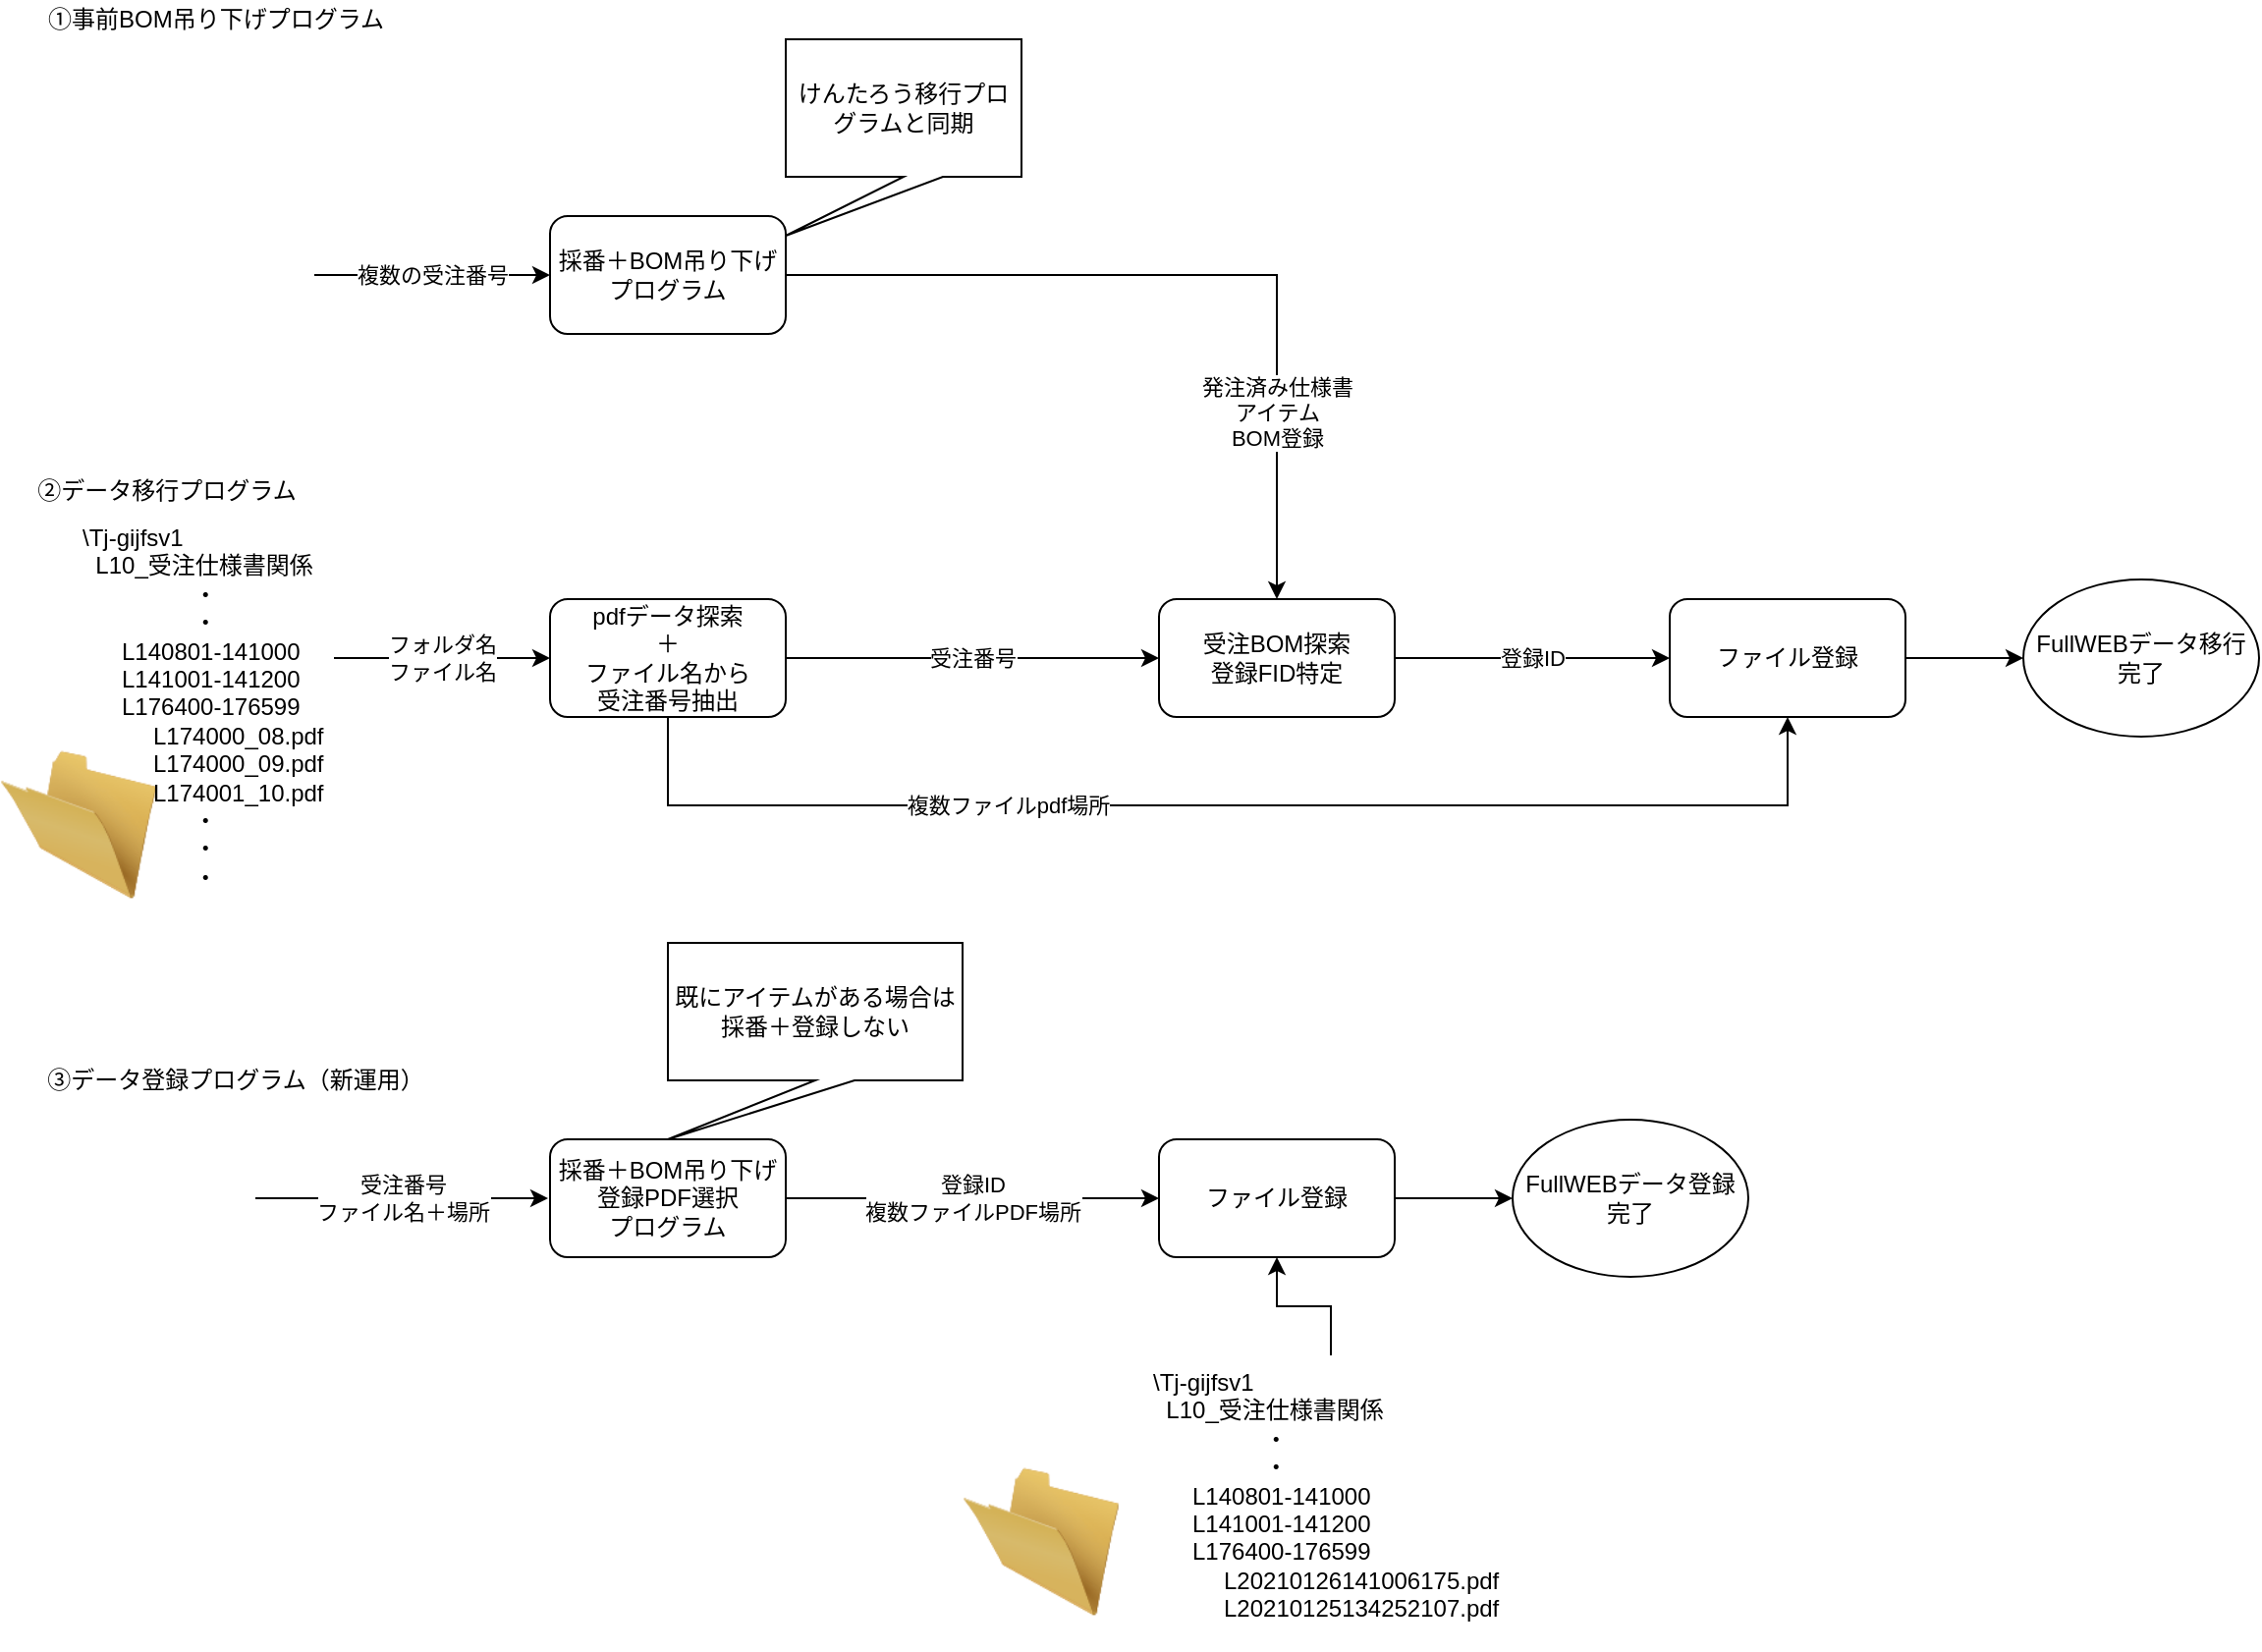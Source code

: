 <mxfile version="14.2.7" type="github">
  <diagram id="prtHgNgQTEPvFCAcTncT" name="Page-1">
    <mxGraphModel dx="1422" dy="1906" grid="1" gridSize="10" guides="1" tooltips="1" connect="1" arrows="1" fold="1" page="1" pageScale="1" pageWidth="827" pageHeight="1169" math="0" shadow="0">
      <root>
        <mxCell id="0" />
        <mxCell id="1" parent="0" />
        <mxCell id="VqYvgj8XHTMHite8UlfJ-11" value="受注番号" style="edgeStyle=orthogonalEdgeStyle;rounded=0;orthogonalLoop=1;jettySize=auto;html=1;entryX=0;entryY=0.5;entryDx=0;entryDy=0;" edge="1" parent="1" source="VqYvgj8XHTMHite8UlfJ-1" target="VqYvgj8XHTMHite8UlfJ-12">
          <mxGeometry relative="1" as="geometry">
            <mxPoint x="490" y="155" as="targetPoint" />
          </mxGeometry>
        </mxCell>
        <mxCell id="VqYvgj8XHTMHite8UlfJ-17" value="&#xa;&#xa;&lt;span style=&quot;color: rgb(0, 0, 0); font-family: helvetica; font-size: 11px; font-style: normal; font-weight: 400; letter-spacing: normal; text-align: center; text-indent: 0px; text-transform: none; word-spacing: 0px; background-color: rgb(255, 255, 255); display: inline; float: none;&quot;&gt;複数ファイルpdf場所&lt;/span&gt;&#xa;&#xa;" style="edgeStyle=orthogonalEdgeStyle;rounded=0;orthogonalLoop=1;jettySize=auto;html=1;entryX=0.5;entryY=1;entryDx=0;entryDy=0;" edge="1" parent="1" source="VqYvgj8XHTMHite8UlfJ-1" target="VqYvgj8XHTMHite8UlfJ-15">
          <mxGeometry x="-0.339" relative="1" as="geometry">
            <Array as="points">
              <mxPoint x="370" y="230" />
              <mxPoint x="940" y="230" />
            </Array>
            <mxPoint as="offset" />
          </mxGeometry>
        </mxCell>
        <mxCell id="VqYvgj8XHTMHite8UlfJ-1" value="pdfデータ探索&lt;br&gt;＋&lt;br&gt;ファイル名から&lt;br&gt;受注番号抽出" style="rounded=1;whiteSpace=wrap;html=1;" vertex="1" parent="1">
          <mxGeometry x="310" y="125" width="120" height="60" as="geometry" />
        </mxCell>
        <mxCell id="VqYvgj8XHTMHite8UlfJ-2" value="" style="image;html=1;image=img/lib/clip_art/general/Empty_Folder_128x128.png" vertex="1" parent="1">
          <mxGeometry x="30" y="200" width="80" height="80" as="geometry" />
        </mxCell>
        <mxCell id="VqYvgj8XHTMHite8UlfJ-8" value="フォルダ名&lt;br&gt;ファイル名" style="edgeStyle=orthogonalEdgeStyle;rounded=0;orthogonalLoop=1;jettySize=auto;html=1;entryX=0;entryY=0.5;entryDx=0;entryDy=0;" edge="1" parent="1" source="VqYvgj8XHTMHite8UlfJ-3" target="VqYvgj8XHTMHite8UlfJ-1">
          <mxGeometry relative="1" as="geometry" />
        </mxCell>
        <mxCell id="VqYvgj8XHTMHite8UlfJ-3" value="\\Tj-gijfsv1&lt;br&gt;&amp;nbsp; L10_受注仕様書関係&lt;br&gt;&amp;nbsp; &amp;nbsp; &amp;nbsp; &amp;nbsp; &amp;nbsp; &amp;nbsp; &amp;nbsp; &amp;nbsp; &amp;nbsp;・&lt;br&gt;&amp;nbsp; &amp;nbsp; &amp;nbsp; &amp;nbsp; &amp;nbsp; &amp;nbsp; &amp;nbsp; &amp;nbsp; &amp;nbsp;・&lt;br&gt;&amp;nbsp; &amp;nbsp; &amp;nbsp; L140801-141000&lt;br&gt;&amp;nbsp; &amp;nbsp; &amp;nbsp; L141001-141200&lt;br&gt;&amp;nbsp; &amp;nbsp; &amp;nbsp; L176400-176599&lt;br&gt;　　　L174000_08.pdf&lt;br&gt;　　　L174000_09.pdf&lt;br&gt;　　　L174001_10.pdf&lt;br&gt;&amp;nbsp; &amp;nbsp; &amp;nbsp; &amp;nbsp; &amp;nbsp; &amp;nbsp; &amp;nbsp; &amp;nbsp; &amp;nbsp;・&lt;br&gt;&amp;nbsp; &amp;nbsp; &amp;nbsp; &amp;nbsp; &amp;nbsp; &amp;nbsp; &amp;nbsp; &amp;nbsp; &amp;nbsp;・&lt;br&gt;&amp;nbsp; &amp;nbsp; &amp;nbsp; &amp;nbsp; &amp;nbsp; &amp;nbsp; &amp;nbsp; &amp;nbsp; &amp;nbsp;・&lt;br&gt;&amp;nbsp;" style="text;whiteSpace=wrap;html=1;" vertex="1" parent="1">
          <mxGeometry x="70" y="80" width="130" height="150" as="geometry" />
        </mxCell>
        <mxCell id="VqYvgj8XHTMHite8UlfJ-4" value="②データ移行プログラム" style="text;html=1;strokeColor=none;fillColor=none;align=center;verticalAlign=middle;whiteSpace=wrap;rounded=0;" vertex="1" parent="1">
          <mxGeometry x="30" y="60" width="170" height="20" as="geometry" />
        </mxCell>
        <mxCell id="VqYvgj8XHTMHite8UlfJ-5" value="③データ登録プログラム（新運用）" style="text;html=1;strokeColor=none;fillColor=none;align=center;verticalAlign=middle;whiteSpace=wrap;rounded=0;" vertex="1" parent="1">
          <mxGeometry x="40" y="360" width="220" height="20" as="geometry" />
        </mxCell>
        <mxCell id="VqYvgj8XHTMHite8UlfJ-16" value="登録ID" style="edgeStyle=orthogonalEdgeStyle;rounded=0;orthogonalLoop=1;jettySize=auto;html=1;" edge="1" parent="1" source="VqYvgj8XHTMHite8UlfJ-12" target="VqYvgj8XHTMHite8UlfJ-15">
          <mxGeometry relative="1" as="geometry" />
        </mxCell>
        <mxCell id="VqYvgj8XHTMHite8UlfJ-12" value="受注BOM探索&lt;br&gt;登録FID特定" style="rounded=1;whiteSpace=wrap;html=1;" vertex="1" parent="1">
          <mxGeometry x="620" y="125" width="120" height="60" as="geometry" />
        </mxCell>
        <mxCell id="VqYvgj8XHTMHite8UlfJ-26" style="edgeStyle=orthogonalEdgeStyle;rounded=0;orthogonalLoop=1;jettySize=auto;html=1;" edge="1" parent="1" source="VqYvgj8XHTMHite8UlfJ-15">
          <mxGeometry relative="1" as="geometry">
            <mxPoint x="1060" y="155" as="targetPoint" />
          </mxGeometry>
        </mxCell>
        <mxCell id="VqYvgj8XHTMHite8UlfJ-15" value="ファイル登録" style="rounded=1;whiteSpace=wrap;html=1;" vertex="1" parent="1">
          <mxGeometry x="880" y="125" width="120" height="60" as="geometry" />
        </mxCell>
        <mxCell id="VqYvgj8XHTMHite8UlfJ-18" value="①事前BOM吊り下げプログラム" style="text;html=1;strokeColor=none;fillColor=none;align=center;verticalAlign=middle;whiteSpace=wrap;rounded=0;" vertex="1" parent="1">
          <mxGeometry x="40" y="-180" width="200" height="20" as="geometry" />
        </mxCell>
        <mxCell id="VqYvgj8XHTMHite8UlfJ-23" value="発注済み仕様書&lt;br&gt;アイテム&lt;br&gt;BOM登録" style="edgeStyle=orthogonalEdgeStyle;rounded=0;orthogonalLoop=1;jettySize=auto;html=1;entryX=0.5;entryY=0;entryDx=0;entryDy=0;" edge="1" parent="1" source="VqYvgj8XHTMHite8UlfJ-19" target="VqYvgj8XHTMHite8UlfJ-12">
          <mxGeometry x="0.542" relative="1" as="geometry">
            <mxPoint x="610" y="-40" as="targetPoint" />
            <mxPoint as="offset" />
          </mxGeometry>
        </mxCell>
        <mxCell id="VqYvgj8XHTMHite8UlfJ-19" value="採番＋BOM吊り下げプログラム" style="rounded=1;whiteSpace=wrap;html=1;" vertex="1" parent="1">
          <mxGeometry x="310" y="-70" width="120" height="60" as="geometry" />
        </mxCell>
        <mxCell id="VqYvgj8XHTMHite8UlfJ-20" value="複数の受注番号" style="endArrow=classic;html=1;entryX=0;entryY=0.5;entryDx=0;entryDy=0;" edge="1" parent="1" target="VqYvgj8XHTMHite8UlfJ-19">
          <mxGeometry width="50" height="50" relative="1" as="geometry">
            <mxPoint x="190" y="-40" as="sourcePoint" />
            <mxPoint x="190" y="-70" as="targetPoint" />
          </mxGeometry>
        </mxCell>
        <mxCell id="VqYvgj8XHTMHite8UlfJ-24" value="けんたろう移行プログラムと同期&lt;br&gt;" style="shape=callout;whiteSpace=wrap;html=1;perimeter=calloutPerimeter;position2=0;" vertex="1" parent="1">
          <mxGeometry x="430" y="-160" width="120" height="100" as="geometry" />
        </mxCell>
        <mxCell id="VqYvgj8XHTMHite8UlfJ-28" value="FullWEBデータ移行完了" style="ellipse;whiteSpace=wrap;html=1;" vertex="1" parent="1">
          <mxGeometry x="1060" y="115" width="120" height="80" as="geometry" />
        </mxCell>
        <mxCell id="VqYvgj8XHTMHite8UlfJ-37" value="登録ID&lt;br&gt;複数ファイルPDF場所" style="edgeStyle=orthogonalEdgeStyle;rounded=0;orthogonalLoop=1;jettySize=auto;html=1;" edge="1" parent="1" source="VqYvgj8XHTMHite8UlfJ-30" target="VqYvgj8XHTMHite8UlfJ-36">
          <mxGeometry relative="1" as="geometry" />
        </mxCell>
        <mxCell id="VqYvgj8XHTMHite8UlfJ-30" value="採番＋BOM吊り下げ&lt;br&gt;登録PDF選択&lt;br&gt;プログラム" style="rounded=1;whiteSpace=wrap;html=1;" vertex="1" parent="1">
          <mxGeometry x="310" y="400" width="120" height="60" as="geometry" />
        </mxCell>
        <mxCell id="VqYvgj8XHTMHite8UlfJ-31" value="受注番号&lt;br&gt;ファイル名＋場所" style="endArrow=classic;html=1;entryX=0;entryY=0.5;entryDx=0;entryDy=0;" edge="1" parent="1">
          <mxGeometry width="50" height="50" relative="1" as="geometry">
            <mxPoint x="160" y="430" as="sourcePoint" />
            <mxPoint x="309" y="430" as="targetPoint" />
            <Array as="points">
              <mxPoint x="259" y="430" />
            </Array>
          </mxGeometry>
        </mxCell>
        <mxCell id="VqYvgj8XHTMHite8UlfJ-32" value="既にアイテムがある場合は採番＋登録しない" style="shape=callout;whiteSpace=wrap;html=1;perimeter=calloutPerimeter;position2=0;" vertex="1" parent="1">
          <mxGeometry x="370" y="300" width="150" height="100" as="geometry" />
        </mxCell>
        <mxCell id="VqYvgj8XHTMHite8UlfJ-36" value="ファイル登録" style="rounded=1;whiteSpace=wrap;html=1;" vertex="1" parent="1">
          <mxGeometry x="620" y="400" width="120" height="60" as="geometry" />
        </mxCell>
        <mxCell id="VqYvgj8XHTMHite8UlfJ-38" style="edgeStyle=orthogonalEdgeStyle;rounded=0;orthogonalLoop=1;jettySize=auto;html=1;" edge="1" parent="1">
          <mxGeometry relative="1" as="geometry">
            <mxPoint x="800" y="430" as="targetPoint" />
            <mxPoint x="740" y="430" as="sourcePoint" />
          </mxGeometry>
        </mxCell>
        <mxCell id="VqYvgj8XHTMHite8UlfJ-39" value="FullWEBデータ登録完了" style="ellipse;whiteSpace=wrap;html=1;" vertex="1" parent="1">
          <mxGeometry x="800" y="390" width="120" height="80" as="geometry" />
        </mxCell>
        <mxCell id="VqYvgj8XHTMHite8UlfJ-40" value="" style="image;html=1;image=img/lib/clip_art/general/Empty_Folder_128x128.png" vertex="1" parent="1">
          <mxGeometry x="520" y="565" width="80" height="80" as="geometry" />
        </mxCell>
        <mxCell id="VqYvgj8XHTMHite8UlfJ-43" style="edgeStyle=orthogonalEdgeStyle;rounded=0;orthogonalLoop=1;jettySize=auto;html=1;" edge="1" parent="1" source="VqYvgj8XHTMHite8UlfJ-41" target="VqYvgj8XHTMHite8UlfJ-36">
          <mxGeometry relative="1" as="geometry" />
        </mxCell>
        <mxCell id="VqYvgj8XHTMHite8UlfJ-41" value="\\Tj-gijfsv1&lt;br&gt;&amp;nbsp; L10_受注仕様書関係&lt;br&gt;&amp;nbsp; &amp;nbsp; &amp;nbsp; &amp;nbsp; &amp;nbsp; &amp;nbsp; &amp;nbsp; &amp;nbsp; &amp;nbsp;・&lt;br&gt;&amp;nbsp; &amp;nbsp; &amp;nbsp; &amp;nbsp; &amp;nbsp; &amp;nbsp; &amp;nbsp; &amp;nbsp; &amp;nbsp;・&lt;br&gt;&amp;nbsp; &amp;nbsp; &amp;nbsp; L140801-141000&lt;br&gt;&amp;nbsp; &amp;nbsp; &amp;nbsp; L141001-141200&lt;br&gt;&amp;nbsp; &amp;nbsp; &amp;nbsp; L176400-176599&lt;br&gt;　　　L20210126141006175.pdf&lt;br&gt;　　　L20210125134252107.pdf" style="text;whiteSpace=wrap;html=1;" vertex="1" parent="1">
          <mxGeometry x="615" y="510" width="185" height="150" as="geometry" />
        </mxCell>
      </root>
    </mxGraphModel>
  </diagram>
</mxfile>
